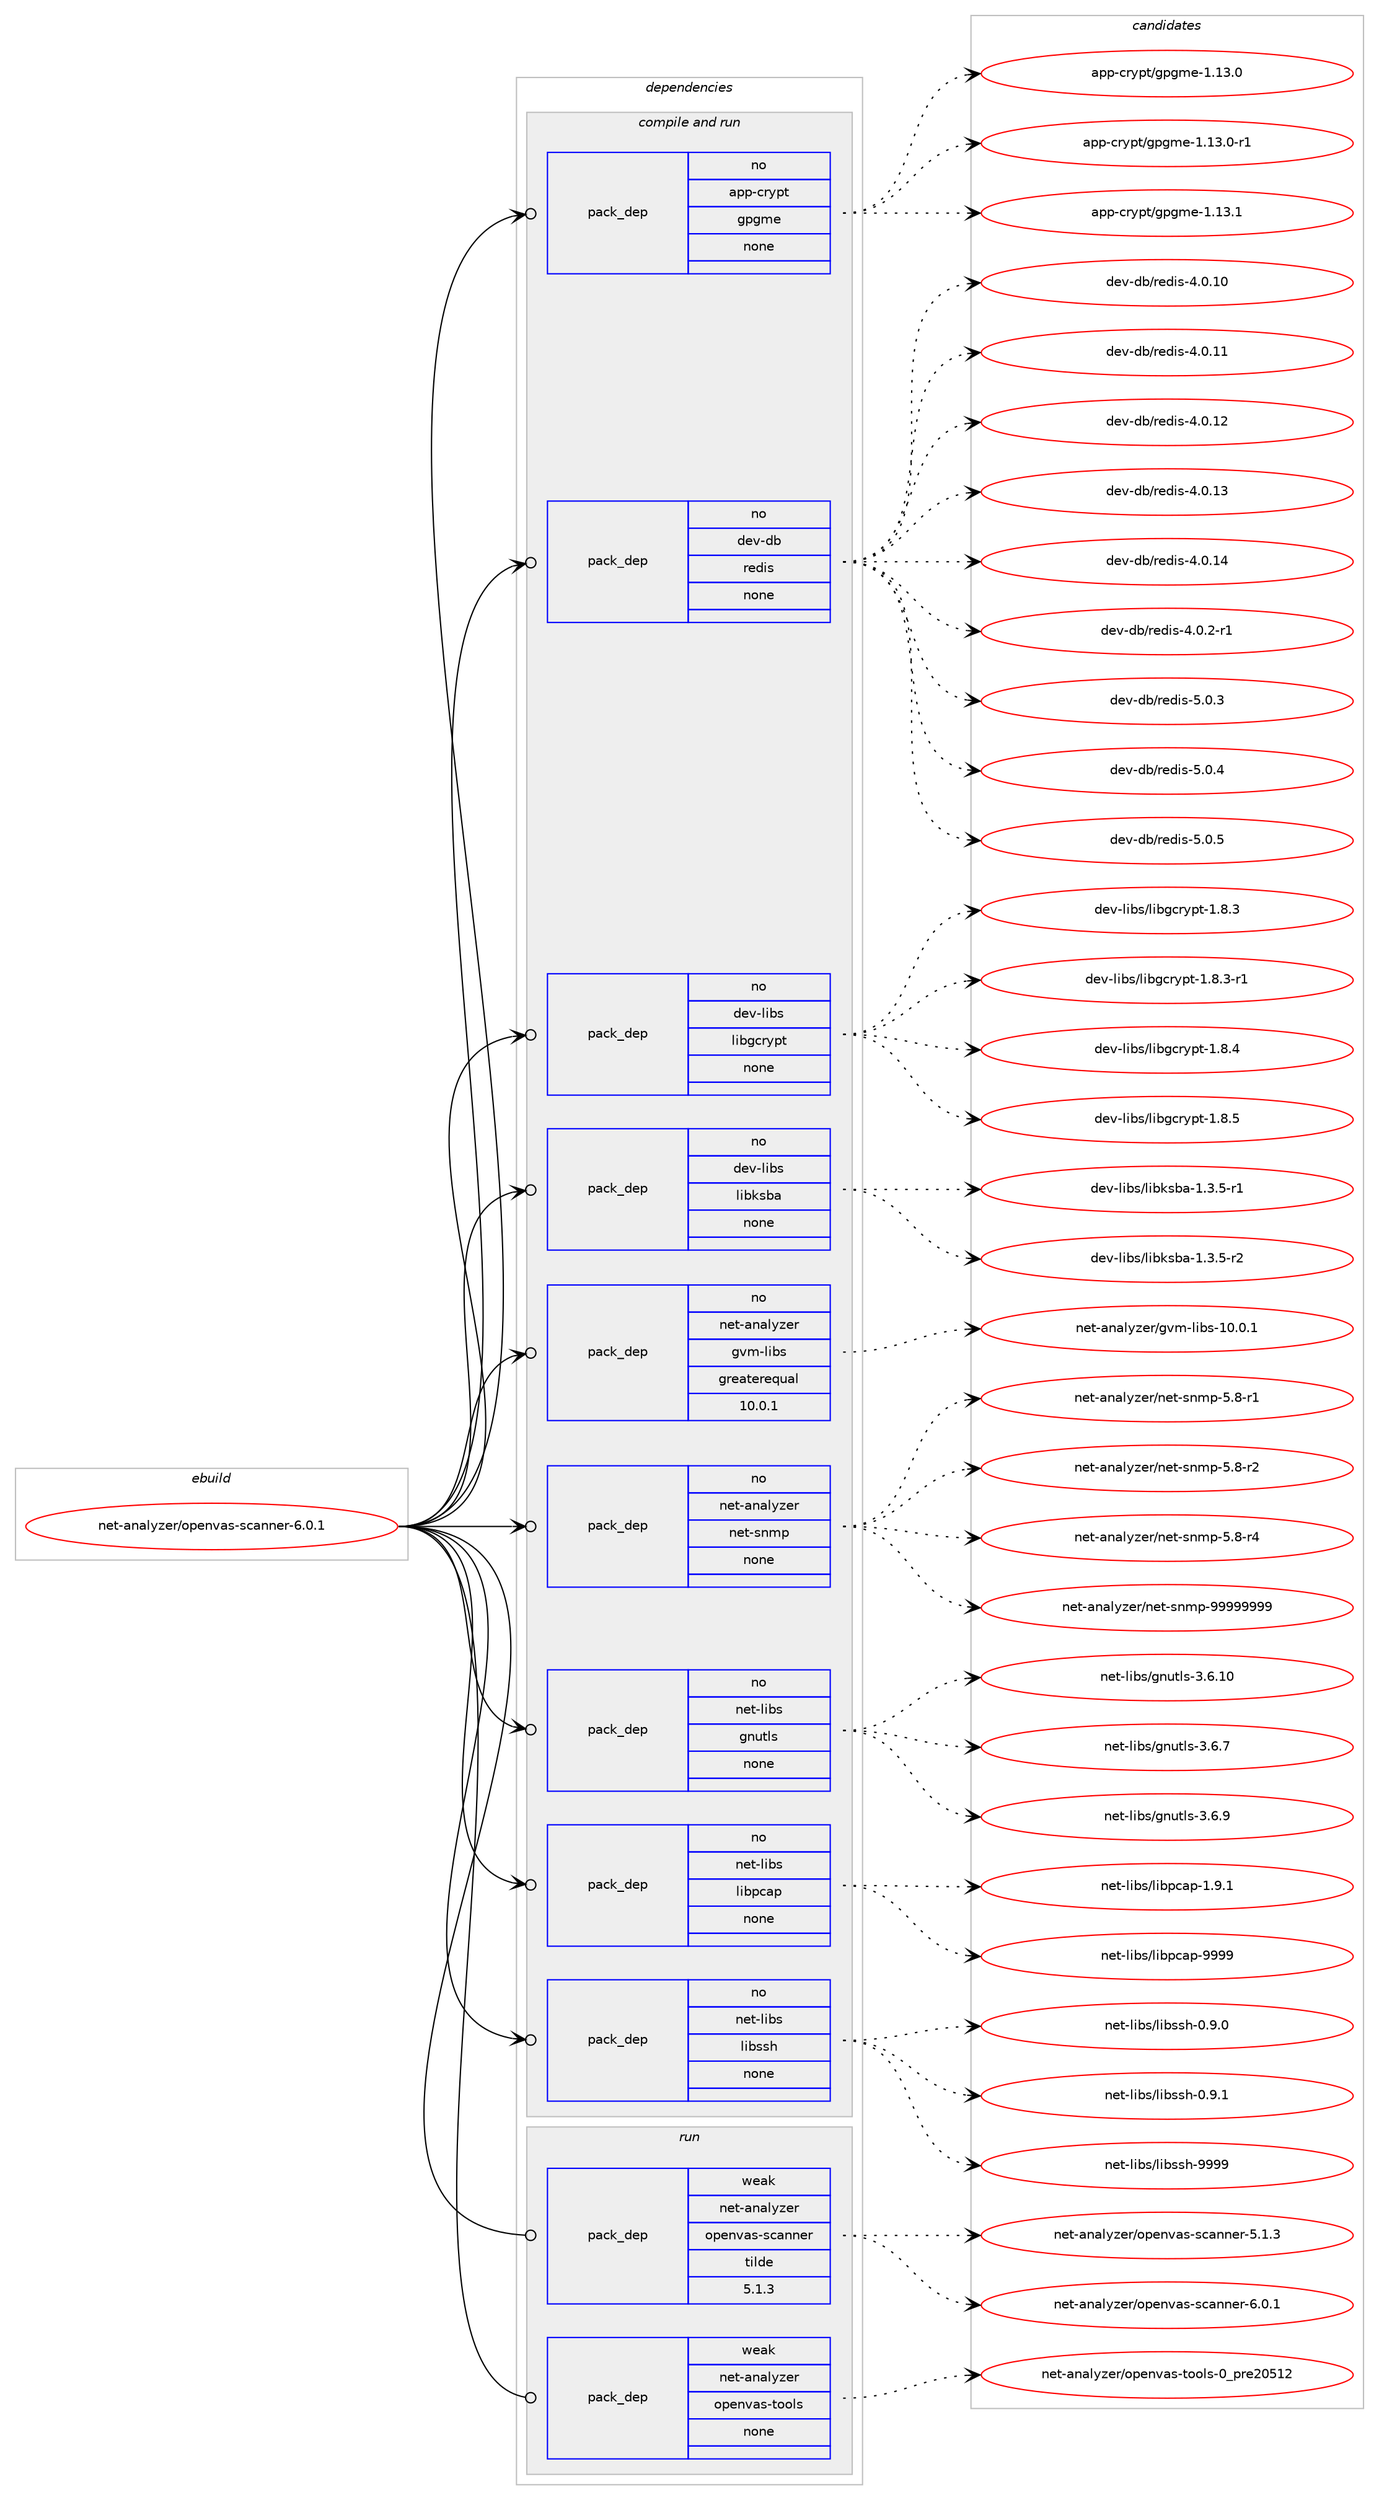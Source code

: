 digraph prolog {

# *************
# Graph options
# *************

newrank=true;
concentrate=true;
compound=true;
graph [rankdir=LR,fontname=Helvetica,fontsize=10,ranksep=1.5];#, ranksep=2.5, nodesep=0.2];
edge  [arrowhead=vee];
node  [fontname=Helvetica,fontsize=10];

# **********
# The ebuild
# **********

subgraph cluster_leftcol {
color=gray;
rank=same;
label=<<i>ebuild</i>>;
id [label="net-analyzer/openvas-scanner-6.0.1", color=red, width=4, href="../net-analyzer/openvas-scanner-6.0.1.svg"];
}

# ****************
# The dependencies
# ****************

subgraph cluster_midcol {
color=gray;
label=<<i>dependencies</i>>;
subgraph cluster_compile {
fillcolor="#eeeeee";
style=filled;
label=<<i>compile</i>>;
}
subgraph cluster_compileandrun {
fillcolor="#eeeeee";
style=filled;
label=<<i>compile and run</i>>;
subgraph pack602610 {
dependency815175 [label=<<TABLE BORDER="0" CELLBORDER="1" CELLSPACING="0" CELLPADDING="4" WIDTH="220"><TR><TD ROWSPAN="6" CELLPADDING="30">pack_dep</TD></TR><TR><TD WIDTH="110">no</TD></TR><TR><TD>app-crypt</TD></TR><TR><TD>gpgme</TD></TR><TR><TD>none</TD></TR><TR><TD></TD></TR></TABLE>>, shape=none, color=blue];
}
id:e -> dependency815175:w [weight=20,style="solid",arrowhead="odotvee"];
subgraph pack602611 {
dependency815176 [label=<<TABLE BORDER="0" CELLBORDER="1" CELLSPACING="0" CELLPADDING="4" WIDTH="220"><TR><TD ROWSPAN="6" CELLPADDING="30">pack_dep</TD></TR><TR><TD WIDTH="110">no</TD></TR><TR><TD>dev-db</TD></TR><TR><TD>redis</TD></TR><TR><TD>none</TD></TR><TR><TD></TD></TR></TABLE>>, shape=none, color=blue];
}
id:e -> dependency815176:w [weight=20,style="solid",arrowhead="odotvee"];
subgraph pack602612 {
dependency815177 [label=<<TABLE BORDER="0" CELLBORDER="1" CELLSPACING="0" CELLPADDING="4" WIDTH="220"><TR><TD ROWSPAN="6" CELLPADDING="30">pack_dep</TD></TR><TR><TD WIDTH="110">no</TD></TR><TR><TD>dev-libs</TD></TR><TR><TD>libgcrypt</TD></TR><TR><TD>none</TD></TR><TR><TD></TD></TR></TABLE>>, shape=none, color=blue];
}
id:e -> dependency815177:w [weight=20,style="solid",arrowhead="odotvee"];
subgraph pack602613 {
dependency815178 [label=<<TABLE BORDER="0" CELLBORDER="1" CELLSPACING="0" CELLPADDING="4" WIDTH="220"><TR><TD ROWSPAN="6" CELLPADDING="30">pack_dep</TD></TR><TR><TD WIDTH="110">no</TD></TR><TR><TD>dev-libs</TD></TR><TR><TD>libksba</TD></TR><TR><TD>none</TD></TR><TR><TD></TD></TR></TABLE>>, shape=none, color=blue];
}
id:e -> dependency815178:w [weight=20,style="solid",arrowhead="odotvee"];
subgraph pack602614 {
dependency815179 [label=<<TABLE BORDER="0" CELLBORDER="1" CELLSPACING="0" CELLPADDING="4" WIDTH="220"><TR><TD ROWSPAN="6" CELLPADDING="30">pack_dep</TD></TR><TR><TD WIDTH="110">no</TD></TR><TR><TD>net-analyzer</TD></TR><TR><TD>gvm-libs</TD></TR><TR><TD>greaterequal</TD></TR><TR><TD>10.0.1</TD></TR></TABLE>>, shape=none, color=blue];
}
id:e -> dependency815179:w [weight=20,style="solid",arrowhead="odotvee"];
subgraph pack602615 {
dependency815180 [label=<<TABLE BORDER="0" CELLBORDER="1" CELLSPACING="0" CELLPADDING="4" WIDTH="220"><TR><TD ROWSPAN="6" CELLPADDING="30">pack_dep</TD></TR><TR><TD WIDTH="110">no</TD></TR><TR><TD>net-analyzer</TD></TR><TR><TD>net-snmp</TD></TR><TR><TD>none</TD></TR><TR><TD></TD></TR></TABLE>>, shape=none, color=blue];
}
id:e -> dependency815180:w [weight=20,style="solid",arrowhead="odotvee"];
subgraph pack602616 {
dependency815181 [label=<<TABLE BORDER="0" CELLBORDER="1" CELLSPACING="0" CELLPADDING="4" WIDTH="220"><TR><TD ROWSPAN="6" CELLPADDING="30">pack_dep</TD></TR><TR><TD WIDTH="110">no</TD></TR><TR><TD>net-libs</TD></TR><TR><TD>gnutls</TD></TR><TR><TD>none</TD></TR><TR><TD></TD></TR></TABLE>>, shape=none, color=blue];
}
id:e -> dependency815181:w [weight=20,style="solid",arrowhead="odotvee"];
subgraph pack602617 {
dependency815182 [label=<<TABLE BORDER="0" CELLBORDER="1" CELLSPACING="0" CELLPADDING="4" WIDTH="220"><TR><TD ROWSPAN="6" CELLPADDING="30">pack_dep</TD></TR><TR><TD WIDTH="110">no</TD></TR><TR><TD>net-libs</TD></TR><TR><TD>libpcap</TD></TR><TR><TD>none</TD></TR><TR><TD></TD></TR></TABLE>>, shape=none, color=blue];
}
id:e -> dependency815182:w [weight=20,style="solid",arrowhead="odotvee"];
subgraph pack602618 {
dependency815183 [label=<<TABLE BORDER="0" CELLBORDER="1" CELLSPACING="0" CELLPADDING="4" WIDTH="220"><TR><TD ROWSPAN="6" CELLPADDING="30">pack_dep</TD></TR><TR><TD WIDTH="110">no</TD></TR><TR><TD>net-libs</TD></TR><TR><TD>libssh</TD></TR><TR><TD>none</TD></TR><TR><TD></TD></TR></TABLE>>, shape=none, color=blue];
}
id:e -> dependency815183:w [weight=20,style="solid",arrowhead="odotvee"];
}
subgraph cluster_run {
fillcolor="#eeeeee";
style=filled;
label=<<i>run</i>>;
subgraph pack602619 {
dependency815184 [label=<<TABLE BORDER="0" CELLBORDER="1" CELLSPACING="0" CELLPADDING="4" WIDTH="220"><TR><TD ROWSPAN="6" CELLPADDING="30">pack_dep</TD></TR><TR><TD WIDTH="110">weak</TD></TR><TR><TD>net-analyzer</TD></TR><TR><TD>openvas-scanner</TD></TR><TR><TD>tilde</TD></TR><TR><TD>5.1.3</TD></TR></TABLE>>, shape=none, color=blue];
}
id:e -> dependency815184:w [weight=20,style="solid",arrowhead="odot"];
subgraph pack602620 {
dependency815185 [label=<<TABLE BORDER="0" CELLBORDER="1" CELLSPACING="0" CELLPADDING="4" WIDTH="220"><TR><TD ROWSPAN="6" CELLPADDING="30">pack_dep</TD></TR><TR><TD WIDTH="110">weak</TD></TR><TR><TD>net-analyzer</TD></TR><TR><TD>openvas-tools</TD></TR><TR><TD>none</TD></TR><TR><TD></TD></TR></TABLE>>, shape=none, color=blue];
}
id:e -> dependency815185:w [weight=20,style="solid",arrowhead="odot"];
}
}

# **************
# The candidates
# **************

subgraph cluster_choices {
rank=same;
color=gray;
label=<<i>candidates</i>>;

subgraph choice602610 {
color=black;
nodesep=1;
choice9711211245991141211121164710311210310910145494649514648 [label="app-crypt/gpgme-1.13.0", color=red, width=4,href="../app-crypt/gpgme-1.13.0.svg"];
choice97112112459911412111211647103112103109101454946495146484511449 [label="app-crypt/gpgme-1.13.0-r1", color=red, width=4,href="../app-crypt/gpgme-1.13.0-r1.svg"];
choice9711211245991141211121164710311210310910145494649514649 [label="app-crypt/gpgme-1.13.1", color=red, width=4,href="../app-crypt/gpgme-1.13.1.svg"];
dependency815175:e -> choice9711211245991141211121164710311210310910145494649514648:w [style=dotted,weight="100"];
dependency815175:e -> choice97112112459911412111211647103112103109101454946495146484511449:w [style=dotted,weight="100"];
dependency815175:e -> choice9711211245991141211121164710311210310910145494649514649:w [style=dotted,weight="100"];
}
subgraph choice602611 {
color=black;
nodesep=1;
choice10010111845100984711410110010511545524648464948 [label="dev-db/redis-4.0.10", color=red, width=4,href="../dev-db/redis-4.0.10.svg"];
choice10010111845100984711410110010511545524648464949 [label="dev-db/redis-4.0.11", color=red, width=4,href="../dev-db/redis-4.0.11.svg"];
choice10010111845100984711410110010511545524648464950 [label="dev-db/redis-4.0.12", color=red, width=4,href="../dev-db/redis-4.0.12.svg"];
choice10010111845100984711410110010511545524648464951 [label="dev-db/redis-4.0.13", color=red, width=4,href="../dev-db/redis-4.0.13.svg"];
choice10010111845100984711410110010511545524648464952 [label="dev-db/redis-4.0.14", color=red, width=4,href="../dev-db/redis-4.0.14.svg"];
choice1001011184510098471141011001051154552464846504511449 [label="dev-db/redis-4.0.2-r1", color=red, width=4,href="../dev-db/redis-4.0.2-r1.svg"];
choice100101118451009847114101100105115455346484651 [label="dev-db/redis-5.0.3", color=red, width=4,href="../dev-db/redis-5.0.3.svg"];
choice100101118451009847114101100105115455346484652 [label="dev-db/redis-5.0.4", color=red, width=4,href="../dev-db/redis-5.0.4.svg"];
choice100101118451009847114101100105115455346484653 [label="dev-db/redis-5.0.5", color=red, width=4,href="../dev-db/redis-5.0.5.svg"];
dependency815176:e -> choice10010111845100984711410110010511545524648464948:w [style=dotted,weight="100"];
dependency815176:e -> choice10010111845100984711410110010511545524648464949:w [style=dotted,weight="100"];
dependency815176:e -> choice10010111845100984711410110010511545524648464950:w [style=dotted,weight="100"];
dependency815176:e -> choice10010111845100984711410110010511545524648464951:w [style=dotted,weight="100"];
dependency815176:e -> choice10010111845100984711410110010511545524648464952:w [style=dotted,weight="100"];
dependency815176:e -> choice1001011184510098471141011001051154552464846504511449:w [style=dotted,weight="100"];
dependency815176:e -> choice100101118451009847114101100105115455346484651:w [style=dotted,weight="100"];
dependency815176:e -> choice100101118451009847114101100105115455346484652:w [style=dotted,weight="100"];
dependency815176:e -> choice100101118451009847114101100105115455346484653:w [style=dotted,weight="100"];
}
subgraph choice602612 {
color=black;
nodesep=1;
choice1001011184510810598115471081059810399114121112116454946564651 [label="dev-libs/libgcrypt-1.8.3", color=red, width=4,href="../dev-libs/libgcrypt-1.8.3.svg"];
choice10010111845108105981154710810598103991141211121164549465646514511449 [label="dev-libs/libgcrypt-1.8.3-r1", color=red, width=4,href="../dev-libs/libgcrypt-1.8.3-r1.svg"];
choice1001011184510810598115471081059810399114121112116454946564652 [label="dev-libs/libgcrypt-1.8.4", color=red, width=4,href="../dev-libs/libgcrypt-1.8.4.svg"];
choice1001011184510810598115471081059810399114121112116454946564653 [label="dev-libs/libgcrypt-1.8.5", color=red, width=4,href="../dev-libs/libgcrypt-1.8.5.svg"];
dependency815177:e -> choice1001011184510810598115471081059810399114121112116454946564651:w [style=dotted,weight="100"];
dependency815177:e -> choice10010111845108105981154710810598103991141211121164549465646514511449:w [style=dotted,weight="100"];
dependency815177:e -> choice1001011184510810598115471081059810399114121112116454946564652:w [style=dotted,weight="100"];
dependency815177:e -> choice1001011184510810598115471081059810399114121112116454946564653:w [style=dotted,weight="100"];
}
subgraph choice602613 {
color=black;
nodesep=1;
choice1001011184510810598115471081059810711598974549465146534511449 [label="dev-libs/libksba-1.3.5-r1", color=red, width=4,href="../dev-libs/libksba-1.3.5-r1.svg"];
choice1001011184510810598115471081059810711598974549465146534511450 [label="dev-libs/libksba-1.3.5-r2", color=red, width=4,href="../dev-libs/libksba-1.3.5-r2.svg"];
dependency815178:e -> choice1001011184510810598115471081059810711598974549465146534511449:w [style=dotted,weight="100"];
dependency815178:e -> choice1001011184510810598115471081059810711598974549465146534511450:w [style=dotted,weight="100"];
}
subgraph choice602614 {
color=black;
nodesep=1;
choice11010111645971109710812112210111447103118109451081059811545494846484649 [label="net-analyzer/gvm-libs-10.0.1", color=red, width=4,href="../net-analyzer/gvm-libs-10.0.1.svg"];
dependency815179:e -> choice11010111645971109710812112210111447103118109451081059811545494846484649:w [style=dotted,weight="100"];
}
subgraph choice602615 {
color=black;
nodesep=1;
choice1101011164597110971081211221011144711010111645115110109112455346564511449 [label="net-analyzer/net-snmp-5.8-r1", color=red, width=4,href="../net-analyzer/net-snmp-5.8-r1.svg"];
choice1101011164597110971081211221011144711010111645115110109112455346564511450 [label="net-analyzer/net-snmp-5.8-r2", color=red, width=4,href="../net-analyzer/net-snmp-5.8-r2.svg"];
choice1101011164597110971081211221011144711010111645115110109112455346564511452 [label="net-analyzer/net-snmp-5.8-r4", color=red, width=4,href="../net-analyzer/net-snmp-5.8-r4.svg"];
choice1101011164597110971081211221011144711010111645115110109112455757575757575757 [label="net-analyzer/net-snmp-99999999", color=red, width=4,href="../net-analyzer/net-snmp-99999999.svg"];
dependency815180:e -> choice1101011164597110971081211221011144711010111645115110109112455346564511449:w [style=dotted,weight="100"];
dependency815180:e -> choice1101011164597110971081211221011144711010111645115110109112455346564511450:w [style=dotted,weight="100"];
dependency815180:e -> choice1101011164597110971081211221011144711010111645115110109112455346564511452:w [style=dotted,weight="100"];
dependency815180:e -> choice1101011164597110971081211221011144711010111645115110109112455757575757575757:w [style=dotted,weight="100"];
}
subgraph choice602616 {
color=black;
nodesep=1;
choice11010111645108105981154710311011711610811545514654464948 [label="net-libs/gnutls-3.6.10", color=red, width=4,href="../net-libs/gnutls-3.6.10.svg"];
choice110101116451081059811547103110117116108115455146544655 [label="net-libs/gnutls-3.6.7", color=red, width=4,href="../net-libs/gnutls-3.6.7.svg"];
choice110101116451081059811547103110117116108115455146544657 [label="net-libs/gnutls-3.6.9", color=red, width=4,href="../net-libs/gnutls-3.6.9.svg"];
dependency815181:e -> choice11010111645108105981154710311011711610811545514654464948:w [style=dotted,weight="100"];
dependency815181:e -> choice110101116451081059811547103110117116108115455146544655:w [style=dotted,weight="100"];
dependency815181:e -> choice110101116451081059811547103110117116108115455146544657:w [style=dotted,weight="100"];
}
subgraph choice602617 {
color=black;
nodesep=1;
choice110101116451081059811547108105981129997112454946574649 [label="net-libs/libpcap-1.9.1", color=red, width=4,href="../net-libs/libpcap-1.9.1.svg"];
choice1101011164510810598115471081059811299971124557575757 [label="net-libs/libpcap-9999", color=red, width=4,href="../net-libs/libpcap-9999.svg"];
dependency815182:e -> choice110101116451081059811547108105981129997112454946574649:w [style=dotted,weight="100"];
dependency815182:e -> choice1101011164510810598115471081059811299971124557575757:w [style=dotted,weight="100"];
}
subgraph choice602618 {
color=black;
nodesep=1;
choice11010111645108105981154710810598115115104454846574648 [label="net-libs/libssh-0.9.0", color=red, width=4,href="../net-libs/libssh-0.9.0.svg"];
choice11010111645108105981154710810598115115104454846574649 [label="net-libs/libssh-0.9.1", color=red, width=4,href="../net-libs/libssh-0.9.1.svg"];
choice110101116451081059811547108105981151151044557575757 [label="net-libs/libssh-9999", color=red, width=4,href="../net-libs/libssh-9999.svg"];
dependency815183:e -> choice11010111645108105981154710810598115115104454846574648:w [style=dotted,weight="100"];
dependency815183:e -> choice11010111645108105981154710810598115115104454846574649:w [style=dotted,weight="100"];
dependency815183:e -> choice110101116451081059811547108105981151151044557575757:w [style=dotted,weight="100"];
}
subgraph choice602619 {
color=black;
nodesep=1;
choice1101011164597110971081211221011144711111210111011897115451159997110110101114455346494651 [label="net-analyzer/openvas-scanner-5.1.3", color=red, width=4,href="../net-analyzer/openvas-scanner-5.1.3.svg"];
choice1101011164597110971081211221011144711111210111011897115451159997110110101114455446484649 [label="net-analyzer/openvas-scanner-6.0.1", color=red, width=4,href="../net-analyzer/openvas-scanner-6.0.1.svg"];
dependency815184:e -> choice1101011164597110971081211221011144711111210111011897115451159997110110101114455346494651:w [style=dotted,weight="100"];
dependency815184:e -> choice1101011164597110971081211221011144711111210111011897115451159997110110101114455446484649:w [style=dotted,weight="100"];
}
subgraph choice602620 {
color=black;
nodesep=1;
choice1101011164597110971081211221011144711111210111011897115451161111111081154548951121141015048534950 [label="net-analyzer/openvas-tools-0_pre20512", color=red, width=4,href="../net-analyzer/openvas-tools-0_pre20512.svg"];
dependency815185:e -> choice1101011164597110971081211221011144711111210111011897115451161111111081154548951121141015048534950:w [style=dotted,weight="100"];
}
}

}
